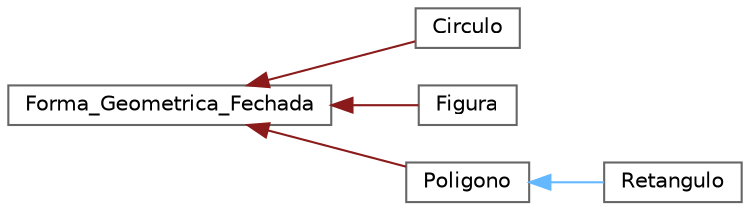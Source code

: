 digraph "Gráfico de Hierarquia de Classes"
{
 // LATEX_PDF_SIZE
  bgcolor="transparent";
  edge [fontname=Helvetica,fontsize=10,labelfontname=Helvetica,labelfontsize=10];
  node [fontname=Helvetica,fontsize=10,shape=box,height=0.2,width=0.4];
  rankdir="LR";
  Node0 [id="Node000000",label="Forma_Geometrica_Fechada",height=0.2,width=0.4,color="grey40", fillcolor="white", style="filled",URL="$classForma__Geometrica__Fechada.html",tooltip=" "];
  Node0 -> Node1 [id="edge28_Node000000_Node000001",dir="back",color="firebrick4",style="solid",tooltip=" "];
  Node1 [id="Node000001",label="Circulo",height=0.2,width=0.4,color="grey40", fillcolor="white", style="filled",URL="$classCirculo.html",tooltip=" "];
  Node0 -> Node2 [id="edge29_Node000000_Node000002",dir="back",color="firebrick4",style="solid",tooltip=" "];
  Node2 [id="Node000002",label="Figura",height=0.2,width=0.4,color="grey40", fillcolor="white", style="filled",URL="$classFigura.html",tooltip=" "];
  Node0 -> Node3 [id="edge30_Node000000_Node000003",dir="back",color="firebrick4",style="solid",tooltip=" "];
  Node3 [id="Node000003",label="Poligono",height=0.2,width=0.4,color="grey40", fillcolor="white", style="filled",URL="$classPoligono.html",tooltip=" "];
  Node3 -> Node4 [id="edge31_Node000003_Node000004",dir="back",color="steelblue1",style="solid",tooltip=" "];
  Node4 [id="Node000004",label="Retangulo",height=0.2,width=0.4,color="grey40", fillcolor="white", style="filled",URL="$classRetangulo.html",tooltip=" "];
}
